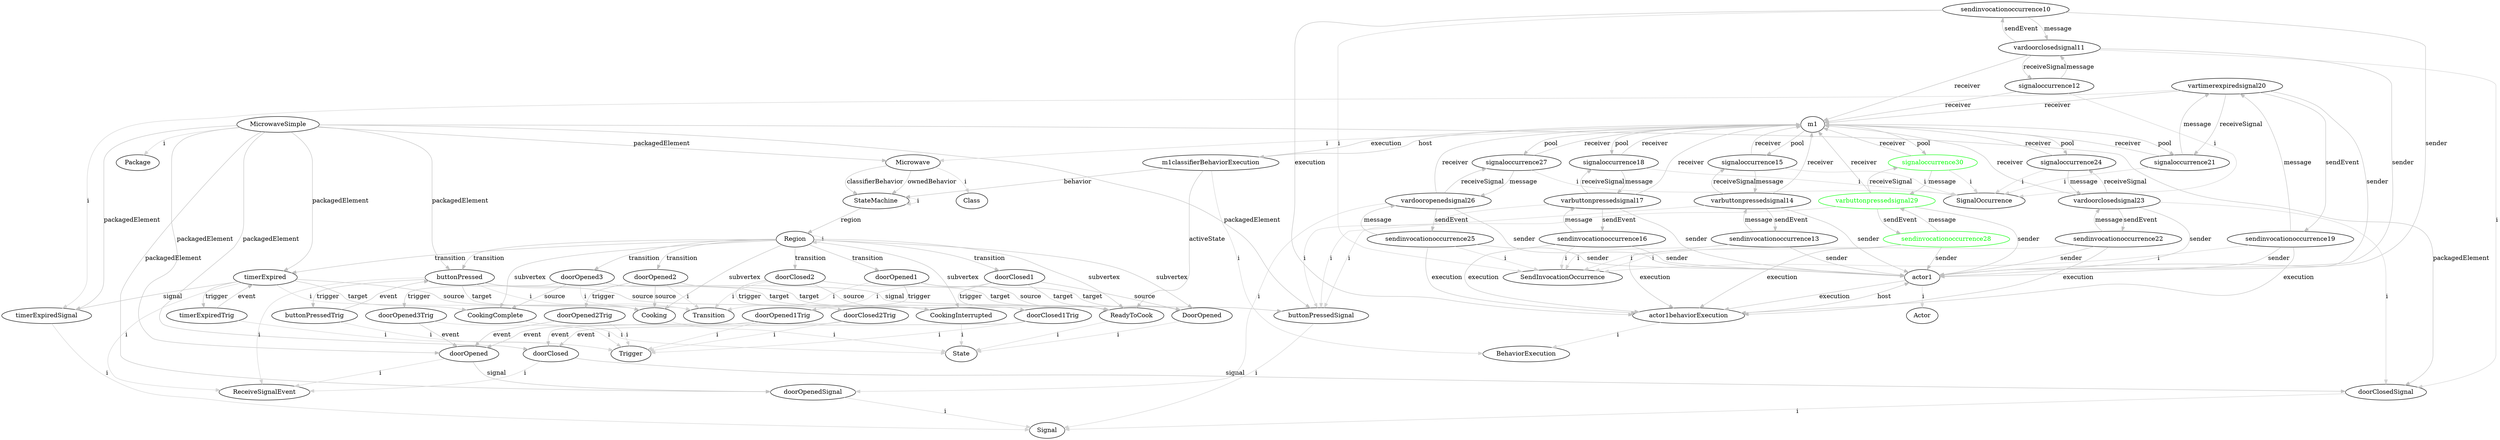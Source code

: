 digraph umlMetamodel {
	"MicrowaveSimple" -> "Package" [label="i", color="lightgrey"]
	"MicrowaveSimple" -> "Microwave" [label="packagedElement", color="grey"]
	"Microwave" -> "Class" [label="i", color="lightgrey"]
	"Microwave" -> "StateMachine" [label="classifierBehavior", color="grey"]
	"Microwave" -> "StateMachine" [label="ownedBehavior", color="grey"]
	"StateMachine" -> "StateMachine" [label="i", color="lightgrey"]
	"StateMachine" -> "Region" [label="region", color="grey"]
	"Region" -> "Region" [label="i", color="lightgrey"]
	"Region" -> "DoorOpened" [label="subvertex", color="grey"]
	"DoorOpened" -> "State" [label="i", color="lightgrey"]
	"Region" -> "ReadyToCook" [label="subvertex", color="grey"]
	"ReadyToCook" -> "State" [label="i", color="lightgrey"]
	"Region" -> "Cooking" [label="subvertex", color="grey"]
	"Cooking" -> "State" [label="i", color="lightgrey"]
	"Region" -> "CookingInterrupted" [label="subvertex", color="grey"]
	"CookingInterrupted" -> "State" [label="i", color="lightgrey"]
	"Region" -> "CookingComplete" [label="subvertex", color="grey"]
	"CookingComplete" -> "State" [label="i", color="lightgrey"]
	"Region" -> "doorClosed1" [label="transition", color="grey"]
	"doorClosed1" -> "Transition" [label="i", color="lightgrey"]
	"doorClosed1" -> "DoorOpened" [label="source", color="grey"]
	"doorClosed1" -> "ReadyToCook" [label="target", color="grey"]
	"doorClosed1" -> "doorClosed1Trig" [label="trigger", color="grey"]
	"doorClosed1Trig" -> "Trigger" [label="i", color="lightgrey"]
	"doorClosed1Trig" -> "doorClosed" [label="event", color="grey"]
	"Region" -> "doorOpened1" [label="transition", color="grey"]
	"doorOpened1" -> "Transition" [label="i", color="lightgrey"]
	"doorOpened1" -> "ReadyToCook" [label="source", color="grey"]
	"doorOpened1" -> "DoorOpened" [label="target", color="grey"]
	"doorOpened1" -> "doorOpened1Trig" [label="trigger", color="grey"]
	"doorOpened1Trig" -> "Trigger" [label="i", color="lightgrey"]
	"doorOpened1Trig" -> "doorOpened" [label="event", color="grey"]
	"Region" -> "buttonPressed" [label="transition", color="grey"]
	"buttonPressed" -> "Transition" [label="i", color="lightgrey"]
	"buttonPressed" -> "ReadyToCook" [label="source", color="grey"]
	"buttonPressed" -> "Cooking" [label="target", color="grey"]
	"buttonPressed" -> "buttonPressedTrig" [label="trigger", color="grey"]
	"buttonPressedTrig" -> "Trigger" [label="i", color="lightgrey"]
	"buttonPressedTrig" -> "buttonPressed" [label="event", color="grey"]
	"Region" -> "doorClosed2" [label="transition", color="grey"]
	"doorClosed2" -> "Transition" [label="i", color="lightgrey"]
	"doorClosed2" -> "CookingInterrupted" [label="source", color="grey"]
	"doorClosed2" -> "ReadyToCook" [label="target", color="grey"]
	"doorClosed2" -> "doorClosed2Trig" [label="trigger", color="grey"]
	"doorClosed2Trig" -> "Trigger" [label="i", color="lightgrey"]
	"doorClosed2Trig" -> "doorClosed" [label="event", color="grey"]
	"Region" -> "doorOpened2" [label="transition", color="grey"]
	"doorOpened2" -> "Transition" [label="i", color="lightgrey"]
	"doorOpened2" -> "Cooking" [label="source", color="grey"]
	"doorOpened2" -> "CookingInterrupted" [label="target", color="grey"]
	"doorOpened2" -> "doorOpened2Trig" [label="trigger", color="grey"]
	"doorOpened2Trig" -> "Trigger" [label="i", color="lightgrey"]
	"doorOpened2Trig" -> "doorOpened" [label="event", color="grey"]
	"Region" -> "timerExpired" [label="transition", color="grey"]
	"timerExpired" -> "Transition" [label="i", color="lightgrey"]
	"timerExpired" -> "Cooking" [label="source", color="grey"]
	"timerExpired" -> "CookingComplete" [label="target", color="grey"]
	"timerExpired" -> "timerExpiredTrig" [label="trigger", color="grey"]
	"timerExpiredTrig" -> "Trigger" [label="i", color="lightgrey"]
	"timerExpiredTrig" -> "timerExpired" [label="event", color="grey"]
	"Region" -> "doorOpened3" [label="transition", color="grey"]
	"doorOpened3" -> "Transition" [label="i", color="lightgrey"]
	"doorOpened3" -> "CookingComplete" [label="source", color="grey"]
	"doorOpened3" -> "DoorOpened" [label="target", color="grey"]
	"doorOpened3" -> "doorOpened3Trig" [label="trigger", color="grey"]
	"doorOpened3Trig" -> "Trigger" [label="i", color="lightgrey"]
	"doorOpened3Trig" -> "doorOpened" [label="event", color="grey"]
	"MicrowaveSimple" -> "doorClosedSignal" [label="packagedElement", color="grey"]
	"doorClosedSignal" -> "Signal" [label="i", color="lightgrey"]
	"MicrowaveSimple" -> "doorOpenedSignal" [label="packagedElement", color="grey"]
	"doorOpenedSignal" -> "Signal" [label="i", color="lightgrey"]
	"MicrowaveSimple" -> "timerExpiredSignal" [label="packagedElement", color="grey"]
	"timerExpiredSignal" -> "Signal" [label="i", color="lightgrey"]
	"MicrowaveSimple" -> "buttonPressedSignal" [label="packagedElement", color="grey"]
	"buttonPressedSignal" -> "Signal" [label="i", color="lightgrey"]
	"MicrowaveSimple" -> "doorClosed" [label="packagedElement", color="grey"]
	"doorClosed" -> "ReceiveSignalEvent" [label="i", color="lightgrey"]
	"doorClosed" -> "doorClosedSignal" [label="signal", color="grey"]
	"MicrowaveSimple" -> "doorOpened" [label="packagedElement", color="grey"]
	"doorOpened" -> "ReceiveSignalEvent" [label="i", color="lightgrey"]
	"doorOpened" -> "doorOpenedSignal" [label="signal", color="grey"]
	"MicrowaveSimple" -> "timerExpired" [label="packagedElement", color="grey"]
	"timerExpired" -> "ReceiveSignalEvent" [label="i", color="lightgrey"]
	"timerExpired" -> "timerExpiredSignal" [label="signal", color="grey"]
	"MicrowaveSimple" -> "buttonPressed" [label="packagedElement", color="grey"]
	"buttonPressed" -> "ReceiveSignalEvent" [label="i", color="lightgrey"]
	"buttonPressed" -> "buttonPressedSignal" [label="signal", color="grey"]
	"m1" -> "Microwave" [label="i", color="lightgrey"]
	"m1classifierBehaviorExecution" -> "BehaviorExecution" [label="i", color="lightgrey"]
	"m1" -> "m1classifierBehaviorExecution" [label="execution", color="grey"]
	"m1classifierBehaviorExecution" -> "m1" [label="host", color="grey"]
	"m1classifierBehaviorExecution" -> "StateMachine" [label="behavior", color="grey"]
	"m1classifierBehaviorExecution" -> "ReadyToCook" [label="activeState", color="grey"]
	"actor1" -> "Actor" [label="i", color="lightgrey"]
	"actor1behaviorExecution" -> "BehaviorExecution" [label="i", color="lightgrey"]
	"actor1" -> "actor1behaviorExecution" [label="execution", color="grey"]
	"actor1behaviorExecution" -> "actor1" [label="host", color="grey"]
	"sendinvocationoccurrence10" -> "SendInvocationOccurrence" [label="i", color="lightgrey"]
	"sendinvocationoccurrence10" -> "vardoorclosedsignal11" [label="message", color="grey"]
	"vardoorclosedsignal11" -> "sendinvocationoccurrence10" [label="sendEvent", color="grey"]
	"vardoorclosedsignal11" -> "signaloccurrence12" [label="receiveSignal", color="grey"]
	"signaloccurrence12" -> "vardoorclosedsignal11" [label="message", color="grey"]
	"signaloccurrence12" -> "SignalOccurrence" [label="i", color="lightgrey"]
	"vardoorclosedsignal11" -> "doorClosedSignal" [label="i", color="lightgrey"]
	"signaloccurrence12" -> "m1" [label="receiver", color="grey"]
	"vardoorclosedsignal11" -> "actor1" [label="sender", color="grey"]
	"sendinvocationoccurrence10" -> "actor1" [label="sender", color="grey"]
	"vardoorclosedsignal11" -> "m1" [label="receiver", color="grey"]
	"sendinvocationoccurrence10" -> "actor1behaviorExecution" [label="execution", color="grey"]
	"sendinvocationoccurrence13" -> "SendInvocationOccurrence" [label="i", color="lightgrey"]
	"sendinvocationoccurrence13" -> "varbuttonpressedsignal14" [label="message", color="grey"]
	"varbuttonpressedsignal14" -> "sendinvocationoccurrence13" [label="sendEvent", color="grey"]
	"varbuttonpressedsignal14" -> "signaloccurrence15" [label="receiveSignal", color="grey"]
	"signaloccurrence15" -> "varbuttonpressedsignal14" [label="message", color="grey"]
	"signaloccurrence15" -> "SignalOccurrence" [label="i", color="lightgrey"]
	"varbuttonpressedsignal14" -> "buttonPressedSignal" [label="i", color="lightgrey"]
	"signaloccurrence15" -> "m1" [label="receiver", color="grey"]
	"m1" -> "signaloccurrence15" [label="pool", color="grey"]
	"varbuttonpressedsignal14" -> "actor1" [label="sender", color="grey"]
	"sendinvocationoccurrence13" -> "actor1" [label="sender", color="grey"]
	"varbuttonpressedsignal14" -> "m1" [label="receiver", color="grey"]
	"sendinvocationoccurrence13" -> "actor1behaviorExecution" [label="execution", color="grey"]
	"sendinvocationoccurrence16" -> "SendInvocationOccurrence" [label="i", color="lightgrey"]
	"sendinvocationoccurrence16" -> "varbuttonpressedsignal17" [label="message", color="grey"]
	"varbuttonpressedsignal17" -> "sendinvocationoccurrence16" [label="sendEvent", color="grey"]
	"varbuttonpressedsignal17" -> "signaloccurrence18" [label="receiveSignal", color="grey"]
	"signaloccurrence18" -> "varbuttonpressedsignal17" [label="message", color="grey"]
	"signaloccurrence18" -> "SignalOccurrence" [label="i", color="lightgrey"]
	"varbuttonpressedsignal17" -> "buttonPressedSignal" [label="i", color="lightgrey"]
	"signaloccurrence18" -> "m1" [label="receiver", color="grey"]
	"m1" -> "signaloccurrence18" [label="pool", color="grey"]
	"varbuttonpressedsignal17" -> "actor1" [label="sender", color="grey"]
	"sendinvocationoccurrence16" -> "actor1" [label="sender", color="grey"]
	"varbuttonpressedsignal17" -> "m1" [label="receiver", color="grey"]
	"sendinvocationoccurrence16" -> "actor1behaviorExecution" [label="execution", color="grey"]
	"sendinvocationoccurrence19" -> "SendInvocationOccurrence" [label="i", color="lightgrey"]
	"sendinvocationoccurrence19" -> "vartimerexpiredsignal20" [label="message", color="grey"]
	"vartimerexpiredsignal20" -> "sendinvocationoccurrence19" [label="sendEvent", color="grey"]
	"vartimerexpiredsignal20" -> "signaloccurrence21" [label="receiveSignal", color="grey"]
	"signaloccurrence21" -> "vartimerexpiredsignal20" [label="message", color="grey"]
	"signaloccurrence21" -> "SignalOccurrence" [label="i", color="lightgrey"]
	"vartimerexpiredsignal20" -> "timerExpiredSignal" [label="i", color="lightgrey"]
	"signaloccurrence21" -> "m1" [label="receiver", color="grey"]
	"m1" -> "signaloccurrence21" [label="pool", color="grey"]
	"vartimerexpiredsignal20" -> "actor1" [label="sender", color="grey"]
	"sendinvocationoccurrence19" -> "actor1" [label="sender", color="grey"]
	"vartimerexpiredsignal20" -> "m1" [label="receiver", color="grey"]
	"sendinvocationoccurrence19" -> "actor1behaviorExecution" [label="execution", color="grey"]
	"sendinvocationoccurrence22" -> "SendInvocationOccurrence" [label="i", color="lightgrey"]
	"sendinvocationoccurrence22" -> "vardoorclosedsignal23" [label="message", color="grey"]
	"vardoorclosedsignal23" -> "sendinvocationoccurrence22" [label="sendEvent", color="grey"]
	"vardoorclosedsignal23" -> "signaloccurrence24" [label="receiveSignal", color="grey"]
	"signaloccurrence24" -> "vardoorclosedsignal23" [label="message", color="grey"]
	"signaloccurrence24" -> "SignalOccurrence" [label="i", color="lightgrey"]
	"vardoorclosedsignal23" -> "doorClosedSignal" [label="i", color="lightgrey"]
	"signaloccurrence24" -> "m1" [label="receiver", color="grey"]
	"m1" -> "signaloccurrence24" [label="pool", color="grey"]
	"vardoorclosedsignal23" -> "actor1" [label="sender", color="grey"]
	"sendinvocationoccurrence22" -> "actor1" [label="sender", color="grey"]
	"vardoorclosedsignal23" -> "m1" [label="receiver", color="grey"]
	"sendinvocationoccurrence22" -> "actor1behaviorExecution" [label="execution", color="grey"]
	"sendinvocationoccurrence25" -> "SendInvocationOccurrence" [label="i", color="lightgrey"]
	"sendinvocationoccurrence25" -> "vardooropenedsignal26" [label="message", color="grey"]
	"vardooropenedsignal26" -> "sendinvocationoccurrence25" [label="sendEvent", color="grey"]
	"vardooropenedsignal26" -> "signaloccurrence27" [label="receiveSignal", color="grey"]
	"signaloccurrence27" -> "vardooropenedsignal26" [label="message", color="grey"]
	"signaloccurrence27" -> "SignalOccurrence" [label="i", color="lightgrey"]
	"vardooropenedsignal26" -> "doorOpenedSignal" [label="i", color="lightgrey"]
	"signaloccurrence27" -> "m1" [label="receiver", color="grey"]
	"m1" -> "signaloccurrence27" [label="pool", color="grey"]
	"vardooropenedsignal26" -> "actor1" [label="sender", color="grey"]
	"sendinvocationoccurrence25" -> "actor1" [label="sender", color="grey"]
	"vardooropenedsignal26" -> "m1" [label="receiver", color="grey"]
	"sendinvocationoccurrence25" -> "actor1behaviorExecution" [label="execution", color="grey"]
	"sendinvocationoccurrence28" -> "SendInvocationOccurrence" [label="i", color="lightgrey"]
	"sendinvocationoccurrence28" [color="green", fontcolor="green"]
	"sendinvocationoccurrence28" -> "varbuttonpressedsignal29" [label="message", color="grey"]
	"sendinvocationoccurrence28" [color="green", fontcolor="green"]
	"varbuttonpressedsignal29" [color="green", fontcolor="green"]
	"varbuttonpressedsignal29" -> "sendinvocationoccurrence28" [label="sendEvent", color="grey"]
	"varbuttonpressedsignal29" [color="green", fontcolor="green"]
	"sendinvocationoccurrence28" [color="green", fontcolor="green"]
	"varbuttonpressedsignal29" -> "signaloccurrence30" [label="receiveSignal", color="grey"]
	"varbuttonpressedsignal29" [color="green", fontcolor="green"]
	"signaloccurrence30" [color="green", fontcolor="green"]
	"signaloccurrence30" -> "varbuttonpressedsignal29" [label="message", color="grey"]
	"signaloccurrence30" [color="green", fontcolor="green"]
	"varbuttonpressedsignal29" [color="green", fontcolor="green"]
	"signaloccurrence30" -> "SignalOccurrence" [label="i", color="lightgrey"]
	"signaloccurrence30" [color="green", fontcolor="green"]
	"varbuttonpressedsignal29" -> "buttonPressedSignal" [label="i", color="lightgrey"]
	"varbuttonpressedsignal29" [color="green", fontcolor="green"]
	"signaloccurrence30" -> "m1" [label="receiver", color="grey"]
	"signaloccurrence30" [color="green", fontcolor="green"]
	"m1" -> "signaloccurrence30" [label="pool", color="grey"]
	"signaloccurrence30" [color="green", fontcolor="green"]
	"varbuttonpressedsignal29" -> "actor1" [label="sender", color="grey"]
	"varbuttonpressedsignal29" [color="green", fontcolor="green"]
	"sendinvocationoccurrence28" -> "actor1" [label="sender", color="grey"]
	"sendinvocationoccurrence28" [color="green", fontcolor="green"]
	"varbuttonpressedsignal29" -> "m1" [label="receiver", color="grey"]
	"varbuttonpressedsignal29" [color="green", fontcolor="green"]
	"sendinvocationoccurrence28" -> "actor1behaviorExecution" [label="execution", color="grey"]
	"sendinvocationoccurrence28" [color="green", fontcolor="green"]
}
